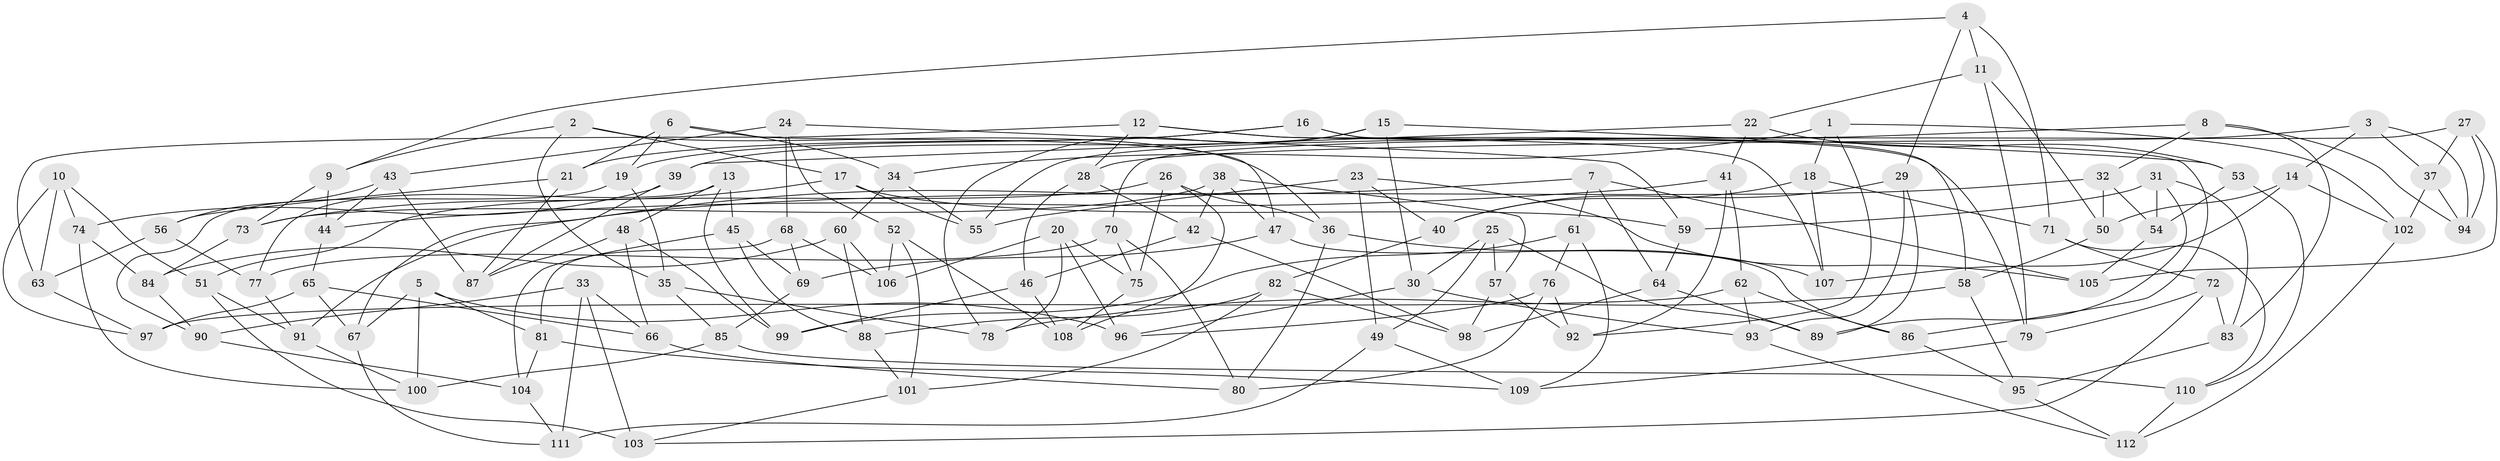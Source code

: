 // coarse degree distribution, {6: 0.29850746268656714, 4: 0.5223880597014925, 8: 0.029850746268656716, 5: 0.07462686567164178, 13: 0.014925373134328358, 12: 0.014925373134328358, 7: 0.014925373134328358, 3: 0.014925373134328358, 10: 0.014925373134328358}
// Generated by graph-tools (version 1.1) at 2025/20/03/04/25 18:20:48]
// undirected, 112 vertices, 224 edges
graph export_dot {
graph [start="1"]
  node [color=gray90,style=filled];
  1;
  2;
  3;
  4;
  5;
  6;
  7;
  8;
  9;
  10;
  11;
  12;
  13;
  14;
  15;
  16;
  17;
  18;
  19;
  20;
  21;
  22;
  23;
  24;
  25;
  26;
  27;
  28;
  29;
  30;
  31;
  32;
  33;
  34;
  35;
  36;
  37;
  38;
  39;
  40;
  41;
  42;
  43;
  44;
  45;
  46;
  47;
  48;
  49;
  50;
  51;
  52;
  53;
  54;
  55;
  56;
  57;
  58;
  59;
  60;
  61;
  62;
  63;
  64;
  65;
  66;
  67;
  68;
  69;
  70;
  71;
  72;
  73;
  74;
  75;
  76;
  77;
  78;
  79;
  80;
  81;
  82;
  83;
  84;
  85;
  86;
  87;
  88;
  89;
  90;
  91;
  92;
  93;
  94;
  95;
  96;
  97;
  98;
  99;
  100;
  101;
  102;
  103;
  104;
  105;
  106;
  107;
  108;
  109;
  110;
  111;
  112;
  1 -- 92;
  1 -- 102;
  1 -- 34;
  1 -- 18;
  2 -- 35;
  2 -- 17;
  2 -- 9;
  2 -- 36;
  3 -- 94;
  3 -- 37;
  3 -- 28;
  3 -- 14;
  4 -- 9;
  4 -- 29;
  4 -- 71;
  4 -- 11;
  5 -- 67;
  5 -- 100;
  5 -- 81;
  5 -- 96;
  6 -- 19;
  6 -- 21;
  6 -- 34;
  6 -- 47;
  7 -- 105;
  7 -- 67;
  7 -- 64;
  7 -- 61;
  8 -- 55;
  8 -- 94;
  8 -- 83;
  8 -- 32;
  9 -- 73;
  9 -- 44;
  10 -- 51;
  10 -- 97;
  10 -- 63;
  10 -- 74;
  11 -- 50;
  11 -- 22;
  11 -- 79;
  12 -- 28;
  12 -- 63;
  12 -- 107;
  12 -- 79;
  13 -- 48;
  13 -- 99;
  13 -- 45;
  13 -- 77;
  14 -- 50;
  14 -- 102;
  14 -- 107;
  15 -- 53;
  15 -- 39;
  15 -- 78;
  15 -- 30;
  16 -- 86;
  16 -- 21;
  16 -- 19;
  16 -- 58;
  17 -- 73;
  17 -- 55;
  17 -- 59;
  18 -- 71;
  18 -- 40;
  18 -- 107;
  19 -- 90;
  19 -- 35;
  20 -- 75;
  20 -- 78;
  20 -- 106;
  20 -- 96;
  21 -- 56;
  21 -- 87;
  22 -- 41;
  22 -- 53;
  22 -- 39;
  23 -- 49;
  23 -- 40;
  23 -- 105;
  23 -- 55;
  24 -- 52;
  24 -- 68;
  24 -- 43;
  24 -- 59;
  25 -- 49;
  25 -- 30;
  25 -- 57;
  25 -- 89;
  26 -- 108;
  26 -- 51;
  26 -- 36;
  26 -- 75;
  27 -- 94;
  27 -- 105;
  27 -- 70;
  27 -- 37;
  28 -- 46;
  28 -- 42;
  29 -- 89;
  29 -- 93;
  29 -- 40;
  30 -- 93;
  30 -- 96;
  31 -- 83;
  31 -- 54;
  31 -- 59;
  31 -- 89;
  32 -- 91;
  32 -- 54;
  32 -- 50;
  33 -- 66;
  33 -- 90;
  33 -- 103;
  33 -- 111;
  34 -- 60;
  34 -- 55;
  35 -- 78;
  35 -- 85;
  36 -- 80;
  36 -- 107;
  37 -- 94;
  37 -- 102;
  38 -- 57;
  38 -- 47;
  38 -- 73;
  38 -- 42;
  39 -- 74;
  39 -- 87;
  40 -- 82;
  41 -- 92;
  41 -- 44;
  41 -- 62;
  42 -- 46;
  42 -- 98;
  43 -- 87;
  43 -- 56;
  43 -- 44;
  44 -- 65;
  45 -- 69;
  45 -- 104;
  45 -- 88;
  46 -- 108;
  46 -- 99;
  47 -- 69;
  47 -- 86;
  48 -- 66;
  48 -- 87;
  48 -- 99;
  49 -- 111;
  49 -- 109;
  50 -- 58;
  51 -- 103;
  51 -- 91;
  52 -- 101;
  52 -- 108;
  52 -- 106;
  53 -- 110;
  53 -- 54;
  54 -- 105;
  56 -- 77;
  56 -- 63;
  57 -- 98;
  57 -- 92;
  58 -- 78;
  58 -- 95;
  59 -- 64;
  60 -- 84;
  60 -- 106;
  60 -- 88;
  61 -- 109;
  61 -- 76;
  61 -- 99;
  62 -- 86;
  62 -- 97;
  62 -- 93;
  63 -- 97;
  64 -- 98;
  64 -- 89;
  65 -- 97;
  65 -- 66;
  65 -- 67;
  66 -- 80;
  67 -- 111;
  68 -- 106;
  68 -- 69;
  68 -- 81;
  69 -- 85;
  70 -- 77;
  70 -- 80;
  70 -- 75;
  71 -- 72;
  71 -- 110;
  72 -- 79;
  72 -- 83;
  72 -- 103;
  73 -- 84;
  74 -- 84;
  74 -- 100;
  75 -- 108;
  76 -- 80;
  76 -- 96;
  76 -- 92;
  77 -- 91;
  79 -- 109;
  81 -- 109;
  81 -- 104;
  82 -- 88;
  82 -- 101;
  82 -- 98;
  83 -- 95;
  84 -- 90;
  85 -- 110;
  85 -- 100;
  86 -- 95;
  88 -- 101;
  90 -- 104;
  91 -- 100;
  93 -- 112;
  95 -- 112;
  101 -- 103;
  102 -- 112;
  104 -- 111;
  110 -- 112;
}
